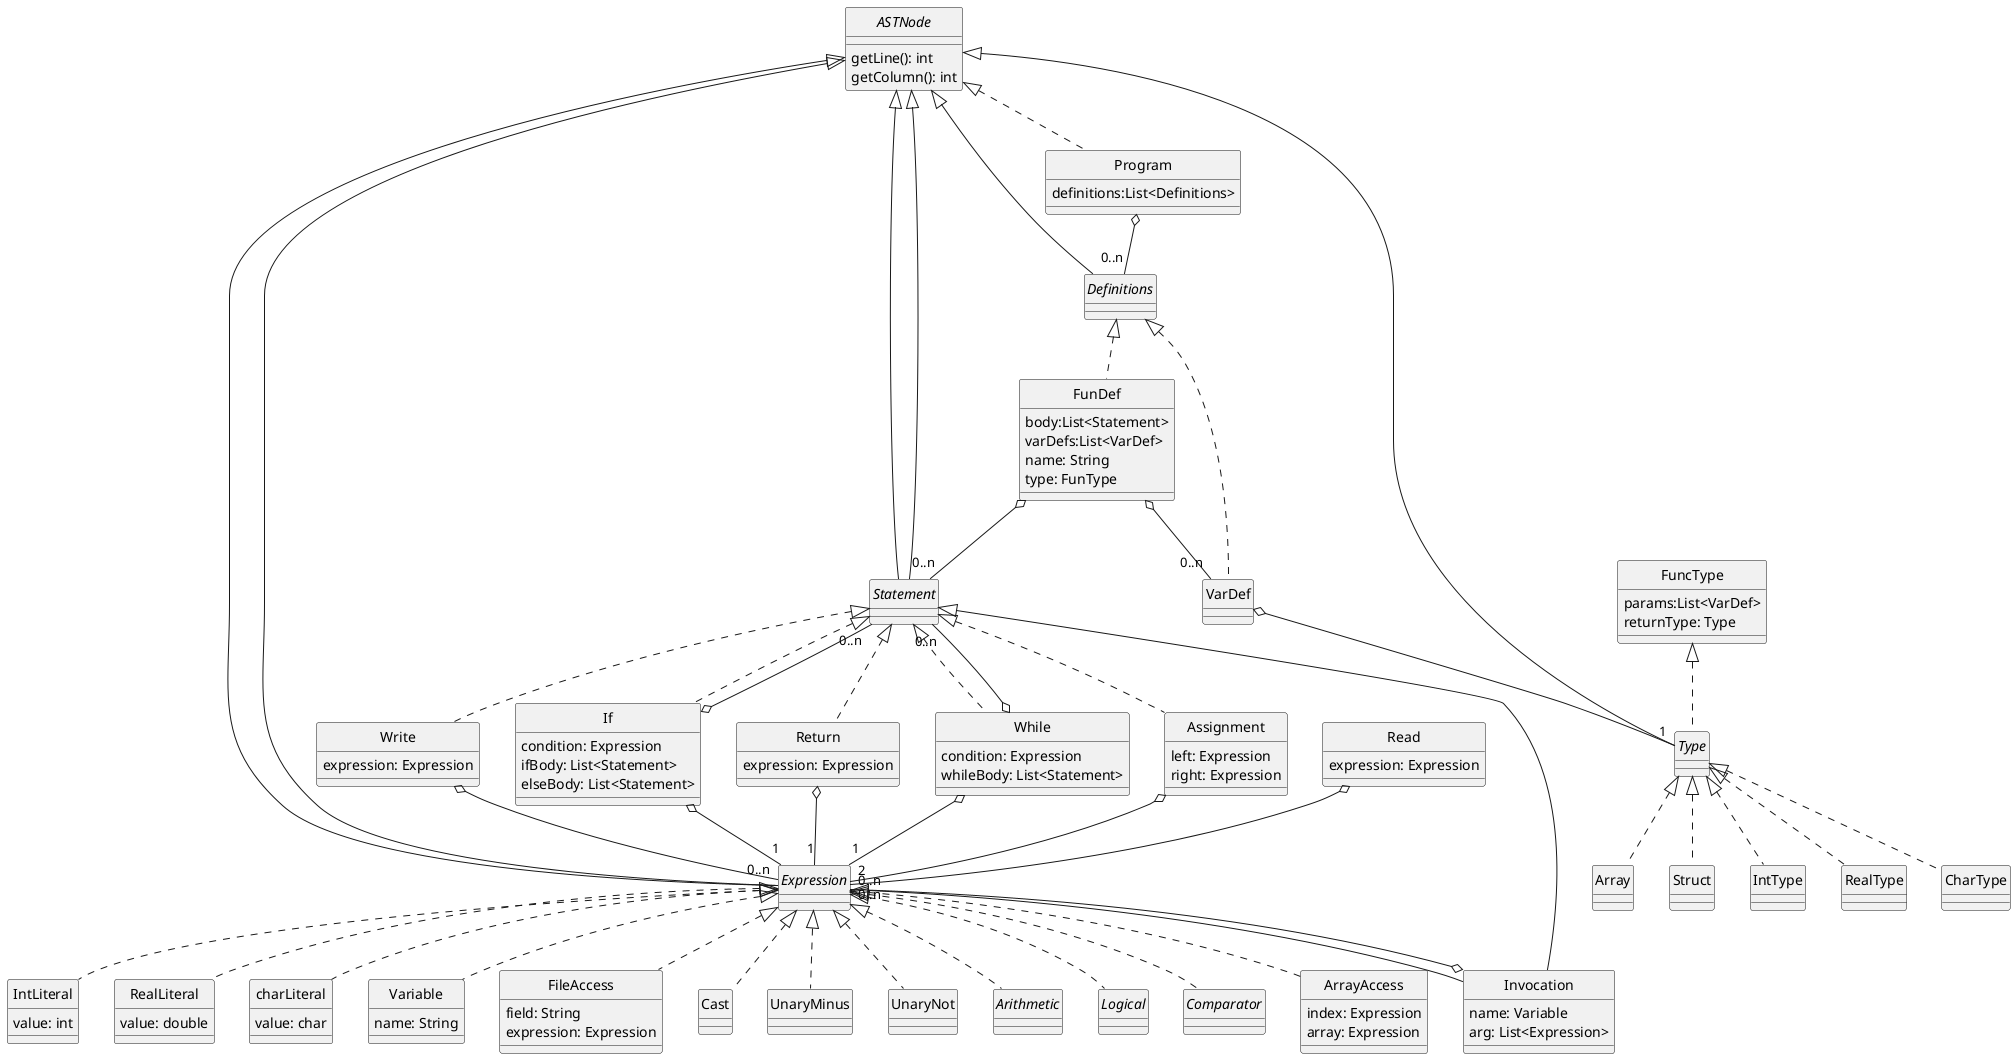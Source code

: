 @startuml

skinparam style strictuml
skinparam monochrome true

' ----- EXPRESIONES -----

interface ASTNode {
    getLine(): int
    getColumn(): int
}

interface Expression


class IntLiteral {
    value: int
}

class RealLiteral {
    value: double
}

class charLiteral {
    value: char
}

class Variable {
    name: String
}

class Invocation {
    name: Variable
    arg: List<Expression>
}

Invocation o-- "0..n" Expression


Expression <|-- Invocation
Statement <|-- Invocation



ASTNode <|-- Expression
Expression <|.. IntLiteral
Expression <|.. RealLiteral
Expression <|.. charLiteral
Expression <|.. Variable




class FileAccess {
    field: String
    expression: Expression
}
class Cast
class UnaryMinus
class UnaryNot
interface Arithmetic
interface Logical
interface Comparator

Expression <|.. Cast
Expression <|.. UnaryMinus
Expression <|.. UnaryNot

Expression <|.. FileAccess
Expression <|.. Arithmetic
Expression <|.. Logical

Expression <|.. Comparator



' ----- PROGRAM -----

interface Statement
interface Expression
interface Definitions
class VarDef
class FunDef {
    body:List<Statement>
    varDefs:List<VarDef>
    name: String
    type: FunType
}

class FuncType {
    params:List<VarDef>
    returnType: Type
}


FunDef o-- "0..n" Statement
FuncType <|.. Type

interface Type



class Program {
    definitions:List<Definitions>

}

ASTNode <|.. Program
Program  o-- "0..n" Definitions
ASTNode <|-- Expression
ASTNode <|-- Definitions
ASTNode <|-- Statement

Definitions <|.. VarDef
Definitions <|.. FunDef
FunDef o-- "0..n" VarDef
VarDef o-- "1" Type


' ----- STATEMENTS -----

interface Statement

class Write {
    expression: Expression
}

class Read {
    expression: Expression
}

class If {
    condition: Expression
    ifBody: List<Statement>
    elseBody: List<Statement>
}

class Return {
    expression: Expression
}

class While {
    condition: Expression
    whileBody: List<Statement>
}


ASTNode <|-- Statement
Statement <|.. If
Statement <|.. Write
Statement <|.. Return
Statement <|.. While


If o-- "1" Expression
If o-- "0..n" Statement

While o-- "1" Expression
While o-- "0..n" Statement

Write o-- "0..n" Expression
Read o-- "0..n" Expression

Return o-- "1" Expression



' ----- TYPES -----

interface Type

ASTNode <|-- Type



class Array
class Struct

class IntType
class RealType
class CharType

Type <|.. Array
Type <|.. Struct

Type <|.. IntType
Type <|.. RealType
Type <|.. CharType




' ------ ASSIGMENT ----

class Assignment {
    left: Expression
    right: Expression
}

Statement <|.. Assignment
Assignment o-- "2" Expression



' ---- ACCESS---

Expression <|.. ArrayAccess

class ArrayAccess {
    index: Expression
    array: Expression

}
@enduml